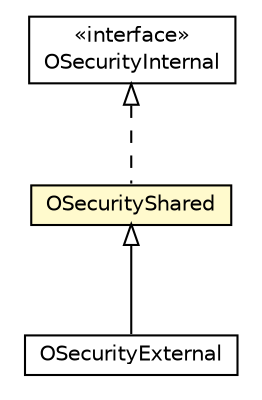#!/usr/local/bin/dot
#
# Class diagram 
# Generated by UMLGraph version R5_6-24-gf6e263 (http://www.umlgraph.org/)
#

digraph G {
	edge [fontname="Helvetica",fontsize=10,labelfontname="Helvetica",labelfontsize=10];
	node [fontname="Helvetica",fontsize=10,shape=plaintext];
	nodesep=0.25;
	ranksep=0.5;
	// com.orientechnologies.orient.core.metadata.security.OSecurityShared
	c6660645 [label=<<table title="com.orientechnologies.orient.core.metadata.security.OSecurityShared" border="0" cellborder="1" cellspacing="0" cellpadding="2" port="p" bgcolor="lemonChiffon" href="./OSecurityShared.html">
		<tr><td><table border="0" cellspacing="0" cellpadding="1">
<tr><td align="center" balign="center"> OSecurityShared </td></tr>
		</table></td></tr>
		</table>>, URL="./OSecurityShared.html", fontname="Helvetica", fontcolor="black", fontsize=10.0];
	// com.orientechnologies.orient.core.metadata.security.OSecurityExternal
	c6660649 [label=<<table title="com.orientechnologies.orient.core.metadata.security.OSecurityExternal" border="0" cellborder="1" cellspacing="0" cellpadding="2" port="p" href="./OSecurityExternal.html">
		<tr><td><table border="0" cellspacing="0" cellpadding="1">
<tr><td align="center" balign="center"> OSecurityExternal </td></tr>
		</table></td></tr>
		</table>>, URL="./OSecurityExternal.html", fontname="Helvetica", fontcolor="black", fontsize=10.0];
	// com.orientechnologies.orient.core.metadata.security.OSecurityInternal
	c6660651 [label=<<table title="com.orientechnologies.orient.core.metadata.security.OSecurityInternal" border="0" cellborder="1" cellspacing="0" cellpadding="2" port="p" href="./OSecurityInternal.html">
		<tr><td><table border="0" cellspacing="0" cellpadding="1">
<tr><td align="center" balign="center"> &#171;interface&#187; </td></tr>
<tr><td align="center" balign="center"> OSecurityInternal </td></tr>
		</table></td></tr>
		</table>>, URL="./OSecurityInternal.html", fontname="Helvetica", fontcolor="black", fontsize=10.0];
	//com.orientechnologies.orient.core.metadata.security.OSecurityShared implements com.orientechnologies.orient.core.metadata.security.OSecurityInternal
	c6660651:p -> c6660645:p [dir=back,arrowtail=empty,style=dashed];
	//com.orientechnologies.orient.core.metadata.security.OSecurityExternal extends com.orientechnologies.orient.core.metadata.security.OSecurityShared
	c6660645:p -> c6660649:p [dir=back,arrowtail=empty];
}


